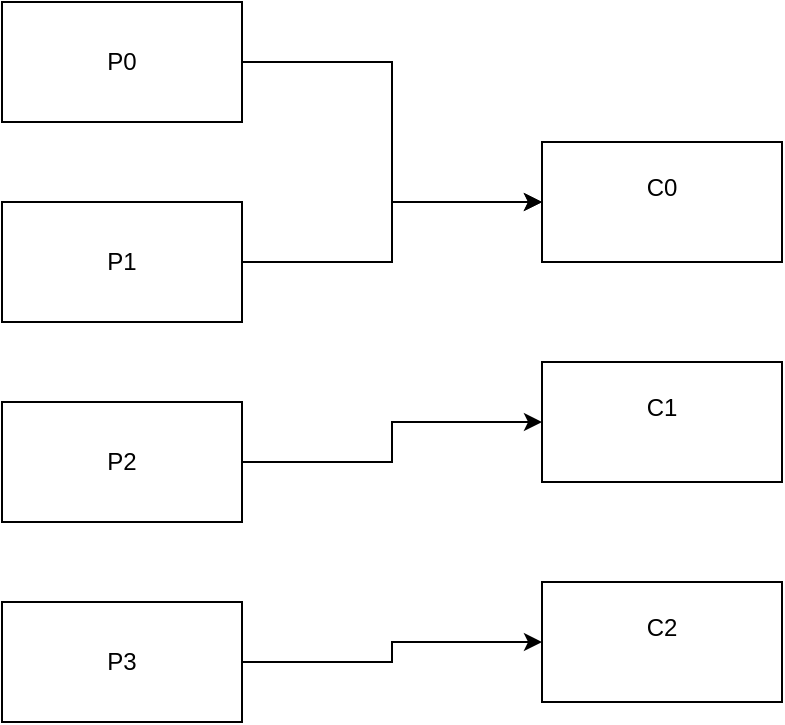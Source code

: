 <mxfile version="26.2.14">
  <diagram name="第 1 页" id="5m0DD1IxrQxrbZgEeg06">
    <mxGraphModel dx="1234" dy="790" grid="1" gridSize="10" guides="1" tooltips="1" connect="1" arrows="1" fold="1" page="1" pageScale="1" pageWidth="827" pageHeight="1169" math="0" shadow="0">
      <root>
        <mxCell id="0" />
        <mxCell id="1" parent="0" />
        <mxCell id="dp8KcP2n8Qh-5-MDvq2I-33" style="edgeStyle=orthogonalEdgeStyle;rounded=0;orthogonalLoop=1;jettySize=auto;html=1;entryX=0;entryY=0.5;entryDx=0;entryDy=0;" edge="1" parent="1" source="dp8KcP2n8Qh-5-MDvq2I-1" target="dp8KcP2n8Qh-5-MDvq2I-14">
          <mxGeometry relative="1" as="geometry" />
        </mxCell>
        <mxCell id="dp8KcP2n8Qh-5-MDvq2I-1" value="P1" style="rounded=0;whiteSpace=wrap;html=1;" vertex="1" parent="1">
          <mxGeometry x="110" y="280" width="120" height="60" as="geometry" />
        </mxCell>
        <mxCell id="dp8KcP2n8Qh-5-MDvq2I-34" style="edgeStyle=orthogonalEdgeStyle;rounded=0;orthogonalLoop=1;jettySize=auto;html=1;entryX=0;entryY=0.5;entryDx=0;entryDy=0;" edge="1" parent="1" source="dp8KcP2n8Qh-5-MDvq2I-2" target="dp8KcP2n8Qh-5-MDvq2I-15">
          <mxGeometry relative="1" as="geometry" />
        </mxCell>
        <mxCell id="dp8KcP2n8Qh-5-MDvq2I-2" value="P2" style="rounded=0;whiteSpace=wrap;html=1;" vertex="1" parent="1">
          <mxGeometry x="110" y="380" width="120" height="60" as="geometry" />
        </mxCell>
        <mxCell id="dp8KcP2n8Qh-5-MDvq2I-32" style="edgeStyle=orthogonalEdgeStyle;rounded=0;orthogonalLoop=1;jettySize=auto;html=1;entryX=0;entryY=0.5;entryDx=0;entryDy=0;" edge="1" parent="1" source="dp8KcP2n8Qh-5-MDvq2I-5" target="dp8KcP2n8Qh-5-MDvq2I-14">
          <mxGeometry relative="1" as="geometry" />
        </mxCell>
        <mxCell id="dp8KcP2n8Qh-5-MDvq2I-5" value="P0" style="rounded=0;whiteSpace=wrap;html=1;" vertex="1" parent="1">
          <mxGeometry x="110" y="180" width="120" height="60" as="geometry" />
        </mxCell>
        <mxCell id="dp8KcP2n8Qh-5-MDvq2I-35" style="edgeStyle=orthogonalEdgeStyle;rounded=0;orthogonalLoop=1;jettySize=auto;html=1;entryX=0;entryY=0.5;entryDx=0;entryDy=0;" edge="1" parent="1" source="dp8KcP2n8Qh-5-MDvq2I-9" target="dp8KcP2n8Qh-5-MDvq2I-16">
          <mxGeometry relative="1" as="geometry" />
        </mxCell>
        <mxCell id="dp8KcP2n8Qh-5-MDvq2I-9" value="P3" style="rounded=0;whiteSpace=wrap;html=1;" vertex="1" parent="1">
          <mxGeometry x="110" y="480" width="120" height="60" as="geometry" />
        </mxCell>
        <mxCell id="dp8KcP2n8Qh-5-MDvq2I-14" value="C0&lt;div&gt;&lt;br&gt;&lt;/div&gt;" style="rounded=0;whiteSpace=wrap;html=1;" vertex="1" parent="1">
          <mxGeometry x="380" y="250" width="120" height="60" as="geometry" />
        </mxCell>
        <mxCell id="dp8KcP2n8Qh-5-MDvq2I-15" value="C1&lt;div&gt;&lt;br&gt;&lt;/div&gt;" style="rounded=0;whiteSpace=wrap;html=1;" vertex="1" parent="1">
          <mxGeometry x="380" y="360" width="120" height="60" as="geometry" />
        </mxCell>
        <mxCell id="dp8KcP2n8Qh-5-MDvq2I-16" value="C2&lt;div&gt;&lt;br&gt;&lt;/div&gt;" style="rounded=0;whiteSpace=wrap;html=1;" vertex="1" parent="1">
          <mxGeometry x="380" y="470" width="120" height="60" as="geometry" />
        </mxCell>
      </root>
    </mxGraphModel>
  </diagram>
</mxfile>
